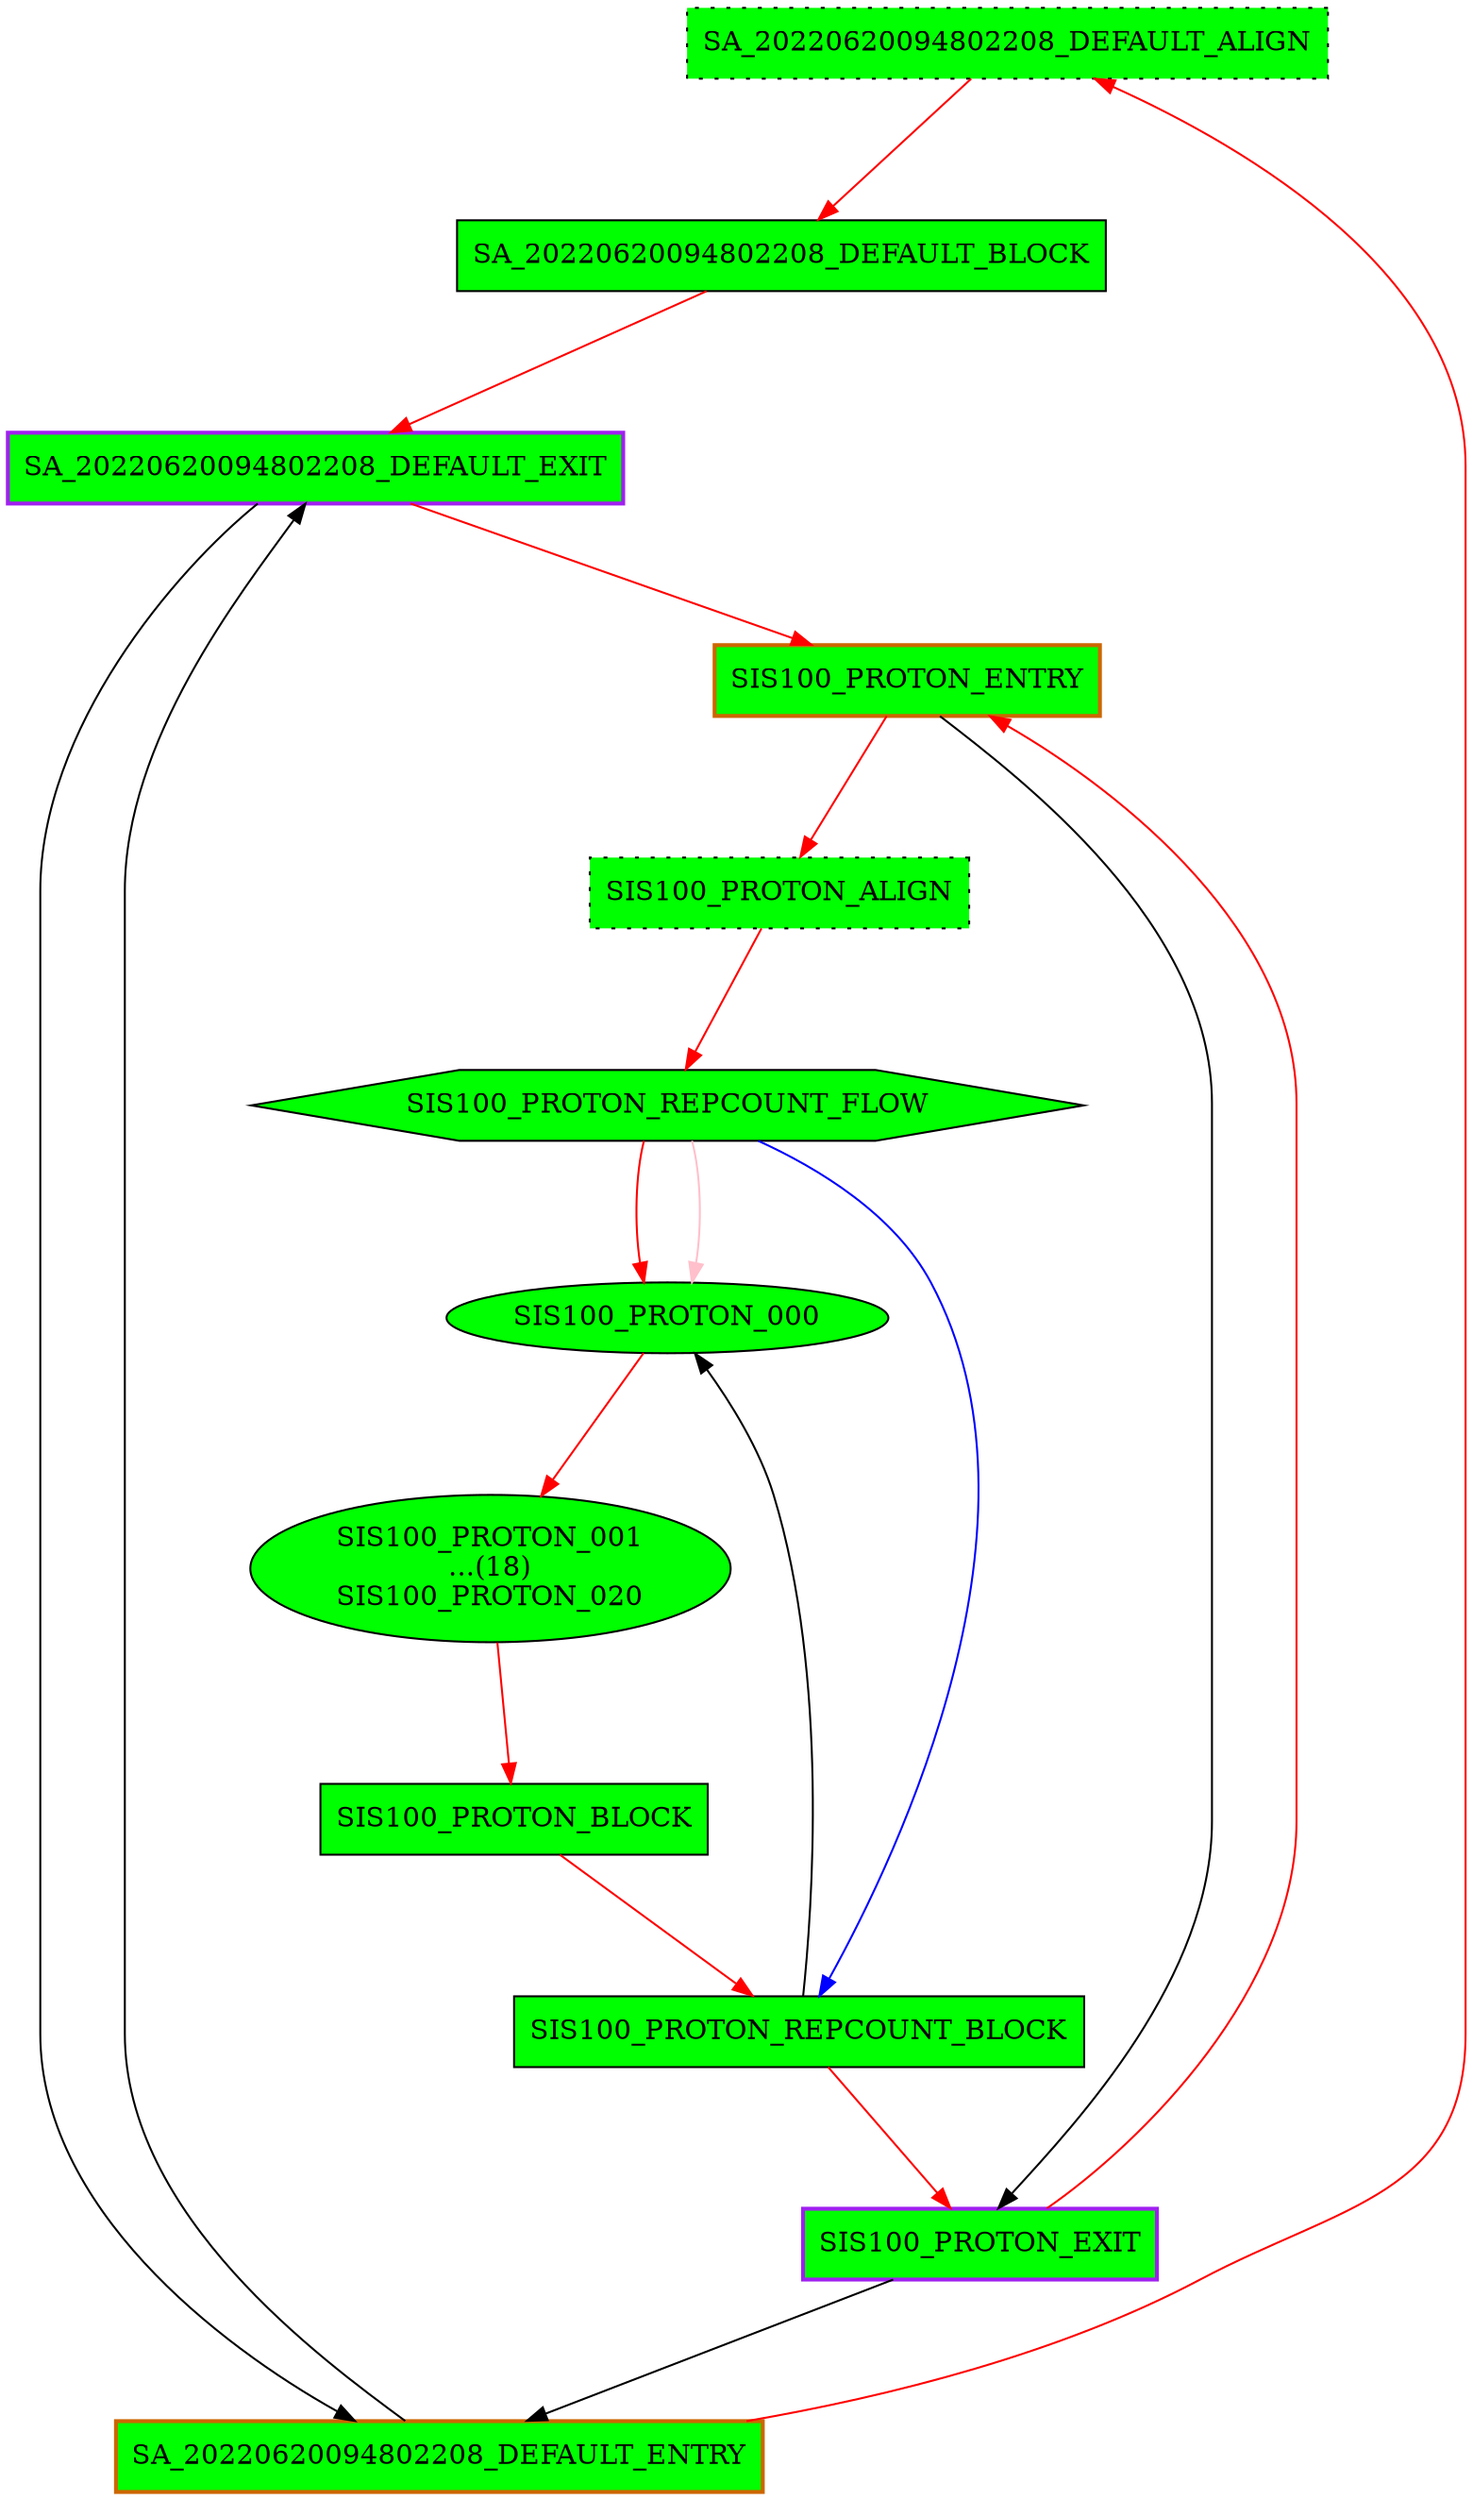 digraph G {
  graph [mindist=1.0 name="-compact" nodesep=0.6 overlap=false rankdir=TB ranksep=1.0 root=Demo]
SA_20220620094802208_DEFAULT_ALIGN [beamproc=undefined, bpentry=false, bpexit=false, color=black, fillcolor=green, patentry=false, patexit=false, pattern=SA_20220620094802208_DEFAULT, qhi=false, qil=false, qlo=false, shape=rectangle, style="dotted, filled", tperiod=10000, type=blockalign];
SA_20220620094802208_DEFAULT_BLOCK [beamproc=undefined, bpentry=false, bpexit=false, color=black, fillcolor=green, patentry=false, patexit=false, pattern=SA_20220620094802208_DEFAULT, qhi=false, qil=false, qlo=false, shape=rectangle, style=filled, tperiod=1000000000, type=block];
SA_20220620094802208_DEFAULT_ENTRY [beamproc=undefined, bpentry=false, bpexit=false, color=darkorange3, fillcolor=green, patentry=true, patexit=false, pattern=SA_20220620094802208_DEFAULT, penwidth=2, qhi=false, qil=false, qlo=true, shape=rectangle, style=filled, tperiod=10000, type=block];
SA_20220620094802208_DEFAULT_EXIT [beamproc=undefined, bpentry=false, bpexit=false, color=purple, fillcolor=green, patentry=false, patexit=true, pattern=SA_20220620094802208_DEFAULT, penwidth=2, qhi=false, qil=false, qlo=true, shape=rectangle, style=filled, tperiod=10000, type=block];
SIS100_PROTON_000 [beamin=0, beamproc=undefined, bpcstart=0, bpentry=false, bpexit=false, bpid=6, color=black, evtno=259, fid=1, fillcolor=green, gid=310, id="0x1136103000100180", par="0x0000140000000000", patentry=false, patexit=false, pattern=SIS100_PROTON, reqnobeam=0, shape=oval, sid=1, style=filled, tef=0, toffs=0, type=tmsg, vacc=0];
SIS100_PROTON_ALIGN [beamproc=undefined, bpentry=false, bpexit=false, color=black, fillcolor=green, patentry=false, patexit=false, pattern=SIS100_PROTON, qhi=false, qil=false, qlo=false, shape=rectangle, style="dotted, filled", tperiod=10000, type=blockalign];
SIS100_PROTON_BLOCK [beamproc=undefined, bpentry=false, bpexit=false, color=black, fillcolor=green, patentry=false, patexit=false, pattern=SIS100_PROTON, qhi=false, qil=false, qlo=false, shape=rectangle, style=filled, tperiod=5055000000, type=block];
SIS100_PROTON_ENTRY [beamproc=undefined, bpentry=false, bpexit=false, color=darkorange3, fillcolor=green, patentry=true, patexit=false, pattern=SIS100_PROTON, penwidth=2, qhi=false, qil=false, qlo=true, shape=rectangle, style=filled, tperiod=10000, type=block];
SIS100_PROTON_EXIT [beamproc=undefined, bpentry=false, bpexit=false, color=purple, fillcolor=green, patentry=false, patexit=true, pattern=SIS100_PROTON, penwidth=2, qhi=false, qil=false, qlo=true, shape=rectangle, style=filled, tperiod=10000, type=block];
SIS100_PROTON_REPCOUNT_BLOCK [beamproc=undefined, bpentry=false, bpexit=false, color=black, fillcolor=green, patentry=false, patexit=false, pattern=SIS100_PROTON, qhi=false, qil=false, qlo=true, shape=rectangle, style=filled, tperiod=10000, type=block];
SIS100_PROTON_REPCOUNT_FLOW [beamproc=undefined, bpentry=false, bpexit=false, color=black, fillcolor=green, patentry=false, patexit=false, pattern=SIS100_PROTON, prio=0, shape=hexagon, style=filled, toffs=0, tvalid=0, type=flow];
"SIS100_PROTON_001
...(18)
SIS100_PROTON_020" [color=black, fillcolor=green, label="SIS100_PROTON_001
...(18)
SIS100_PROTON_020", pattern=SIS100_PROTON, shape=oval, style=filled, type=tmsg];
SA_20220620094802208_DEFAULT_BLOCK->SA_20220620094802208_DEFAULT_EXIT  [color=red, type=defdst];
SA_20220620094802208_DEFAULT_ALIGN->SA_20220620094802208_DEFAULT_BLOCK  [color=red, type=defdst];
SA_20220620094802208_DEFAULT_ENTRY->SA_20220620094802208_DEFAULT_ALIGN  [color=red, type=defdst];
SA_20220620094802208_DEFAULT_ENTRY->SA_20220620094802208_DEFAULT_EXIT  [color=black, type=altdst];
SA_20220620094802208_DEFAULT_EXIT->SA_20220620094802208_DEFAULT_ENTRY  [color=black, type=altdst];
SIS100_PROTON_ALIGN->SIS100_PROTON_REPCOUNT_FLOW  [color=red, type=defdst];
SIS100_PROTON_BLOCK->SIS100_PROTON_REPCOUNT_BLOCK  [color=red, type=defdst];
SIS100_PROTON_REPCOUNT_FLOW->SIS100_PROTON_000  [color=red, type=defdst];
SIS100_PROTON_REPCOUNT_FLOW->SIS100_PROTON_REPCOUNT_BLOCK  [color=blue, type=target];
SIS100_PROTON_REPCOUNT_FLOW->SIS100_PROTON_000  [color=pink, type=flowdst];
SIS100_PROTON_EXIT->SIS100_PROTON_ENTRY  [color=red, type=defdst];
SIS100_PROTON_EXIT->SA_20220620094802208_DEFAULT_ENTRY  [color=black, type=altdst];
SIS100_PROTON_ENTRY->SIS100_PROTON_ALIGN  [color=red, type=defdst];
SIS100_PROTON_ENTRY->SIS100_PROTON_EXIT  [color=black, type=altdst];
SIS100_PROTON_REPCOUNT_BLOCK->SIS100_PROTON_EXIT  [color=red, type=defdst];
SIS100_PROTON_REPCOUNT_BLOCK->SIS100_PROTON_000  [color=black, type=altdst];
SA_20220620094802208_DEFAULT_EXIT->SIS100_PROTON_ENTRY  [color=red, type=defdst];
SIS100_PROTON_000->"SIS100_PROTON_001
...(18)
SIS100_PROTON_020"  [color=red, type=defdst];
"SIS100_PROTON_001
...(18)
SIS100_PROTON_020"->SIS100_PROTON_BLOCK  [color=red, type=defdst];
}
